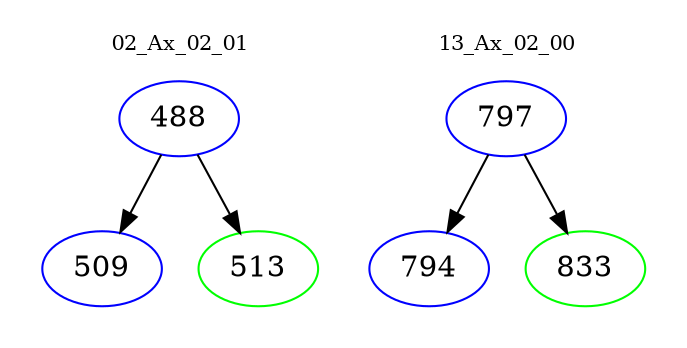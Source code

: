 digraph{
subgraph cluster_0 {
color = white
label = "02_Ax_02_01";
fontsize=10;
T0_488 [label="488", color="blue"]
T0_488 -> T0_509 [color="black"]
T0_509 [label="509", color="blue"]
T0_488 -> T0_513 [color="black"]
T0_513 [label="513", color="green"]
}
subgraph cluster_1 {
color = white
label = "13_Ax_02_00";
fontsize=10;
T1_797 [label="797", color="blue"]
T1_797 -> T1_794 [color="black"]
T1_794 [label="794", color="blue"]
T1_797 -> T1_833 [color="black"]
T1_833 [label="833", color="green"]
}
}
